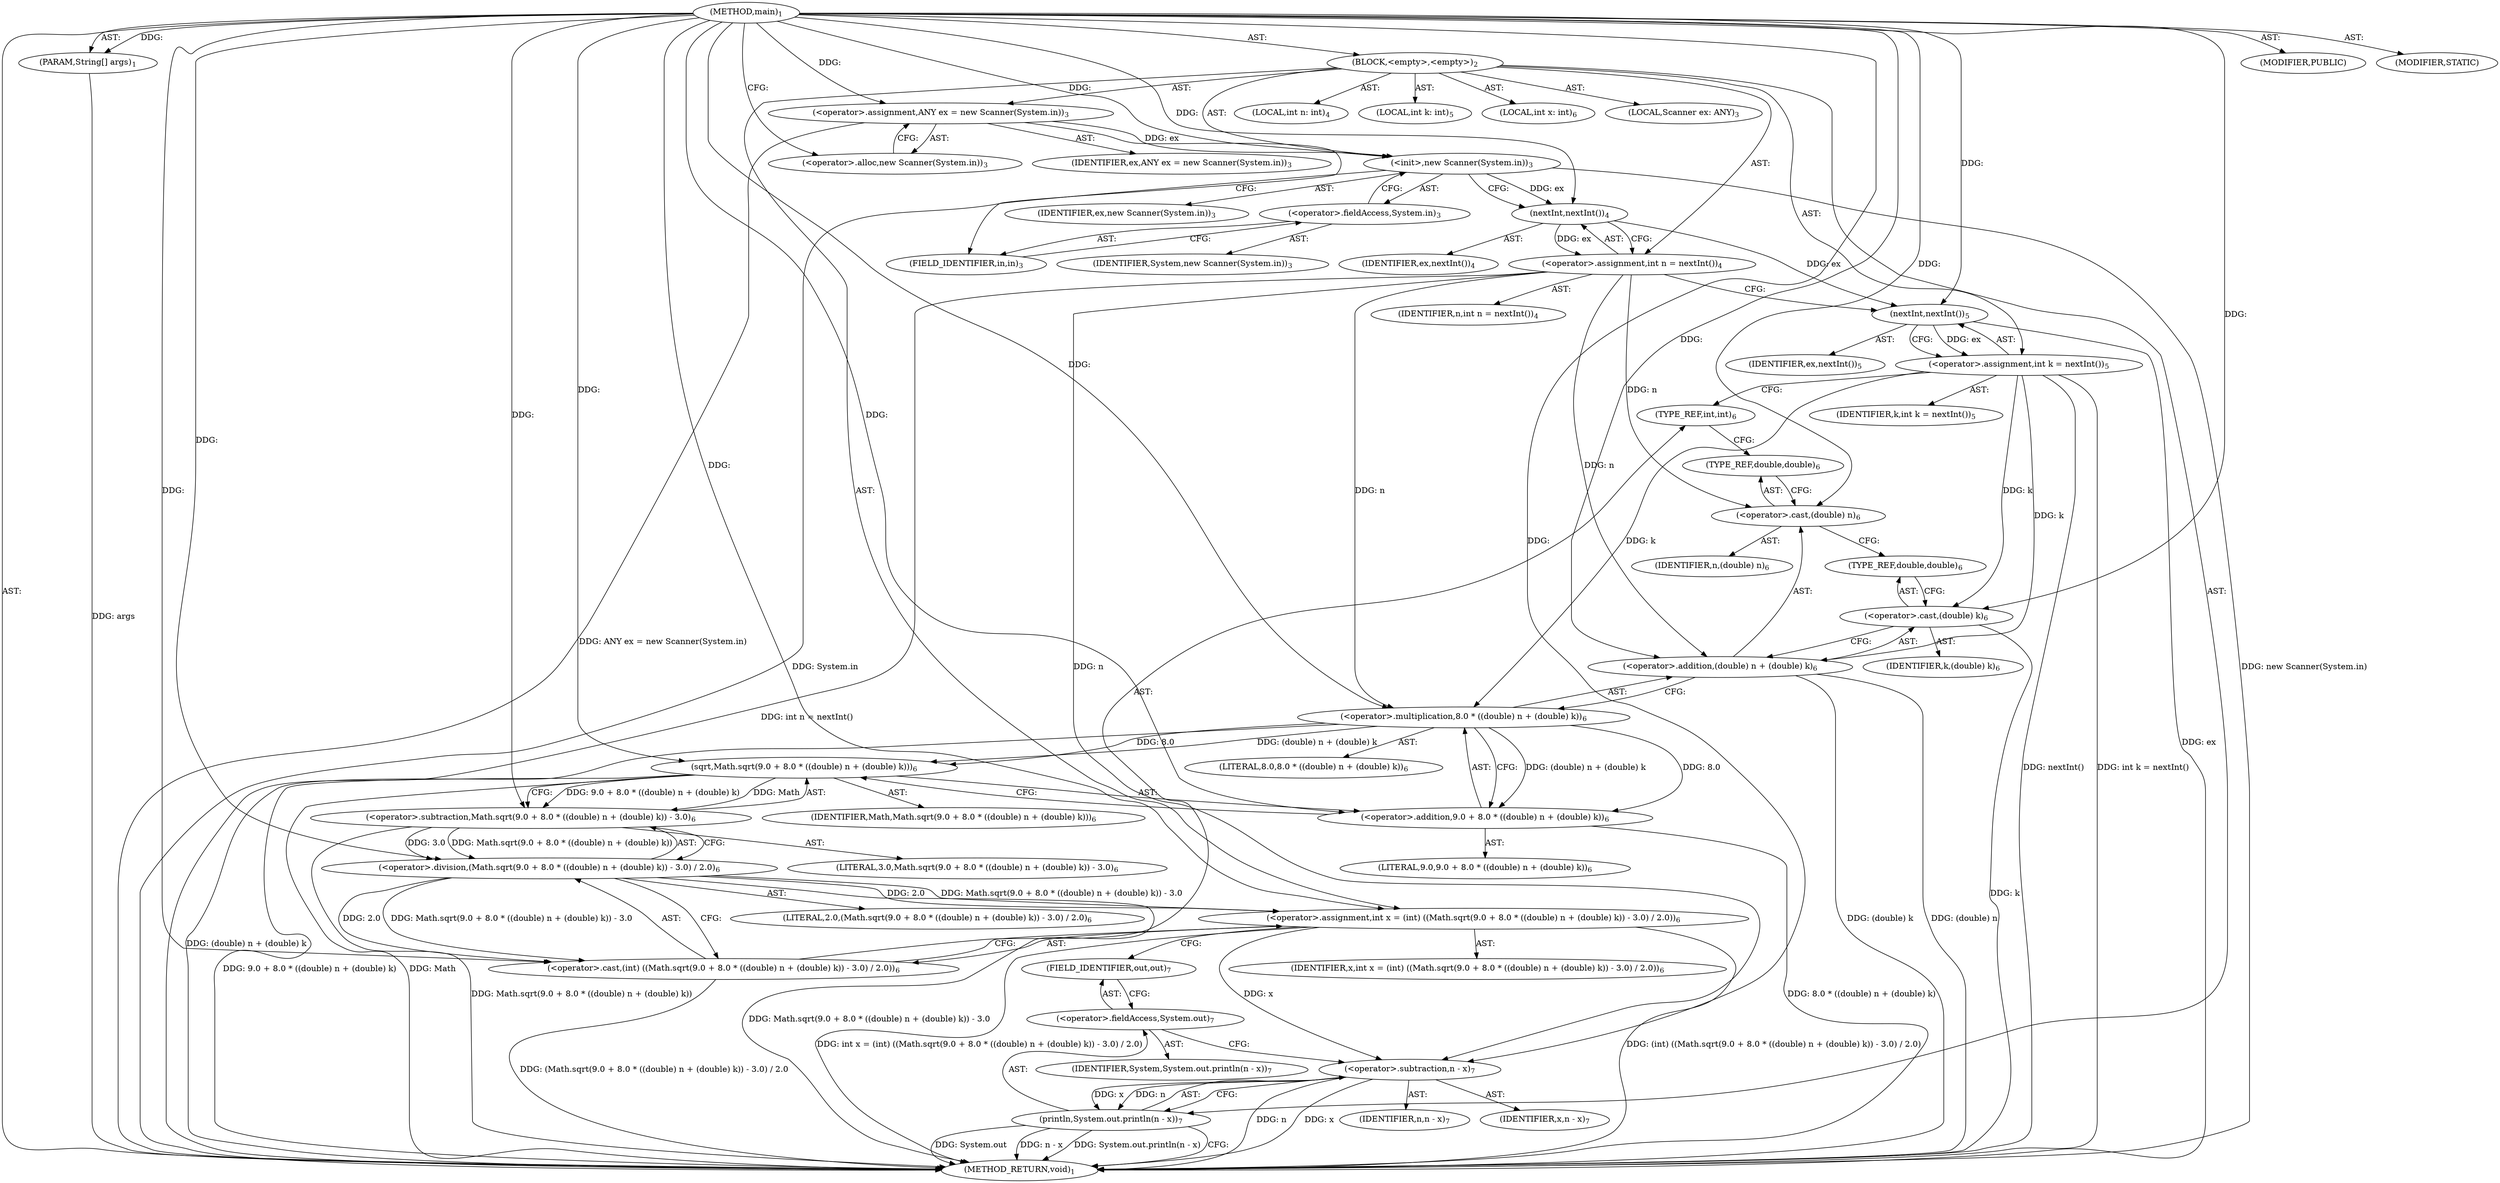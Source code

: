 digraph "main" {  
"19" [label = <(METHOD,main)<SUB>1</SUB>> ]
"20" [label = <(PARAM,String[] args)<SUB>1</SUB>> ]
"21" [label = <(BLOCK,&lt;empty&gt;,&lt;empty&gt;)<SUB>2</SUB>> ]
"4" [label = <(LOCAL,Scanner ex: ANY)<SUB>3</SUB>> ]
"22" [label = <(&lt;operator&gt;.assignment,ANY ex = new Scanner(System.in))<SUB>3</SUB>> ]
"23" [label = <(IDENTIFIER,ex,ANY ex = new Scanner(System.in))<SUB>3</SUB>> ]
"24" [label = <(&lt;operator&gt;.alloc,new Scanner(System.in))<SUB>3</SUB>> ]
"25" [label = <(&lt;init&gt;,new Scanner(System.in))<SUB>3</SUB>> ]
"3" [label = <(IDENTIFIER,ex,new Scanner(System.in))<SUB>3</SUB>> ]
"26" [label = <(&lt;operator&gt;.fieldAccess,System.in)<SUB>3</SUB>> ]
"27" [label = <(IDENTIFIER,System,new Scanner(System.in))<SUB>3</SUB>> ]
"28" [label = <(FIELD_IDENTIFIER,in,in)<SUB>3</SUB>> ]
"29" [label = <(LOCAL,int n: int)<SUB>4</SUB>> ]
"30" [label = <(&lt;operator&gt;.assignment,int n = nextInt())<SUB>4</SUB>> ]
"31" [label = <(IDENTIFIER,n,int n = nextInt())<SUB>4</SUB>> ]
"32" [label = <(nextInt,nextInt())<SUB>4</SUB>> ]
"33" [label = <(IDENTIFIER,ex,nextInt())<SUB>4</SUB>> ]
"34" [label = <(LOCAL,int k: int)<SUB>5</SUB>> ]
"35" [label = <(&lt;operator&gt;.assignment,int k = nextInt())<SUB>5</SUB>> ]
"36" [label = <(IDENTIFIER,k,int k = nextInt())<SUB>5</SUB>> ]
"37" [label = <(nextInt,nextInt())<SUB>5</SUB>> ]
"38" [label = <(IDENTIFIER,ex,nextInt())<SUB>5</SUB>> ]
"39" [label = <(LOCAL,int x: int)<SUB>6</SUB>> ]
"40" [label = <(&lt;operator&gt;.assignment,int x = (int) ((Math.sqrt(9.0 + 8.0 * ((double) n + (double) k)) - 3.0) / 2.0))<SUB>6</SUB>> ]
"41" [label = <(IDENTIFIER,x,int x = (int) ((Math.sqrt(9.0 + 8.0 * ((double) n + (double) k)) - 3.0) / 2.0))<SUB>6</SUB>> ]
"42" [label = <(&lt;operator&gt;.cast,(int) ((Math.sqrt(9.0 + 8.0 * ((double) n + (double) k)) - 3.0) / 2.0))<SUB>6</SUB>> ]
"43" [label = <(TYPE_REF,int,int)<SUB>6</SUB>> ]
"44" [label = <(&lt;operator&gt;.division,(Math.sqrt(9.0 + 8.0 * ((double) n + (double) k)) - 3.0) / 2.0)<SUB>6</SUB>> ]
"45" [label = <(&lt;operator&gt;.subtraction,Math.sqrt(9.0 + 8.0 * ((double) n + (double) k)) - 3.0)<SUB>6</SUB>> ]
"46" [label = <(sqrt,Math.sqrt(9.0 + 8.0 * ((double) n + (double) k)))<SUB>6</SUB>> ]
"47" [label = <(IDENTIFIER,Math,Math.sqrt(9.0 + 8.0 * ((double) n + (double) k)))<SUB>6</SUB>> ]
"48" [label = <(&lt;operator&gt;.addition,9.0 + 8.0 * ((double) n + (double) k))<SUB>6</SUB>> ]
"49" [label = <(LITERAL,9.0,9.0 + 8.0 * ((double) n + (double) k))<SUB>6</SUB>> ]
"50" [label = <(&lt;operator&gt;.multiplication,8.0 * ((double) n + (double) k))<SUB>6</SUB>> ]
"51" [label = <(LITERAL,8.0,8.0 * ((double) n + (double) k))<SUB>6</SUB>> ]
"52" [label = <(&lt;operator&gt;.addition,(double) n + (double) k)<SUB>6</SUB>> ]
"53" [label = <(&lt;operator&gt;.cast,(double) n)<SUB>6</SUB>> ]
"54" [label = <(TYPE_REF,double,double)<SUB>6</SUB>> ]
"55" [label = <(IDENTIFIER,n,(double) n)<SUB>6</SUB>> ]
"56" [label = <(&lt;operator&gt;.cast,(double) k)<SUB>6</SUB>> ]
"57" [label = <(TYPE_REF,double,double)<SUB>6</SUB>> ]
"58" [label = <(IDENTIFIER,k,(double) k)<SUB>6</SUB>> ]
"59" [label = <(LITERAL,3.0,Math.sqrt(9.0 + 8.0 * ((double) n + (double) k)) - 3.0)<SUB>6</SUB>> ]
"60" [label = <(LITERAL,2.0,(Math.sqrt(9.0 + 8.0 * ((double) n + (double) k)) - 3.0) / 2.0)<SUB>6</SUB>> ]
"61" [label = <(println,System.out.println(n - x))<SUB>7</SUB>> ]
"62" [label = <(&lt;operator&gt;.fieldAccess,System.out)<SUB>7</SUB>> ]
"63" [label = <(IDENTIFIER,System,System.out.println(n - x))<SUB>7</SUB>> ]
"64" [label = <(FIELD_IDENTIFIER,out,out)<SUB>7</SUB>> ]
"65" [label = <(&lt;operator&gt;.subtraction,n - x)<SUB>7</SUB>> ]
"66" [label = <(IDENTIFIER,n,n - x)<SUB>7</SUB>> ]
"67" [label = <(IDENTIFIER,x,n - x)<SUB>7</SUB>> ]
"68" [label = <(MODIFIER,PUBLIC)> ]
"69" [label = <(MODIFIER,STATIC)> ]
"70" [label = <(METHOD_RETURN,void)<SUB>1</SUB>> ]
  "19" -> "20"  [ label = "AST: "] 
  "19" -> "21"  [ label = "AST: "] 
  "19" -> "68"  [ label = "AST: "] 
  "19" -> "69"  [ label = "AST: "] 
  "19" -> "70"  [ label = "AST: "] 
  "21" -> "4"  [ label = "AST: "] 
  "21" -> "22"  [ label = "AST: "] 
  "21" -> "25"  [ label = "AST: "] 
  "21" -> "29"  [ label = "AST: "] 
  "21" -> "30"  [ label = "AST: "] 
  "21" -> "34"  [ label = "AST: "] 
  "21" -> "35"  [ label = "AST: "] 
  "21" -> "39"  [ label = "AST: "] 
  "21" -> "40"  [ label = "AST: "] 
  "21" -> "61"  [ label = "AST: "] 
  "22" -> "23"  [ label = "AST: "] 
  "22" -> "24"  [ label = "AST: "] 
  "25" -> "3"  [ label = "AST: "] 
  "25" -> "26"  [ label = "AST: "] 
  "26" -> "27"  [ label = "AST: "] 
  "26" -> "28"  [ label = "AST: "] 
  "30" -> "31"  [ label = "AST: "] 
  "30" -> "32"  [ label = "AST: "] 
  "32" -> "33"  [ label = "AST: "] 
  "35" -> "36"  [ label = "AST: "] 
  "35" -> "37"  [ label = "AST: "] 
  "37" -> "38"  [ label = "AST: "] 
  "40" -> "41"  [ label = "AST: "] 
  "40" -> "42"  [ label = "AST: "] 
  "42" -> "43"  [ label = "AST: "] 
  "42" -> "44"  [ label = "AST: "] 
  "44" -> "45"  [ label = "AST: "] 
  "44" -> "60"  [ label = "AST: "] 
  "45" -> "46"  [ label = "AST: "] 
  "45" -> "59"  [ label = "AST: "] 
  "46" -> "47"  [ label = "AST: "] 
  "46" -> "48"  [ label = "AST: "] 
  "48" -> "49"  [ label = "AST: "] 
  "48" -> "50"  [ label = "AST: "] 
  "50" -> "51"  [ label = "AST: "] 
  "50" -> "52"  [ label = "AST: "] 
  "52" -> "53"  [ label = "AST: "] 
  "52" -> "56"  [ label = "AST: "] 
  "53" -> "54"  [ label = "AST: "] 
  "53" -> "55"  [ label = "AST: "] 
  "56" -> "57"  [ label = "AST: "] 
  "56" -> "58"  [ label = "AST: "] 
  "61" -> "62"  [ label = "AST: "] 
  "61" -> "65"  [ label = "AST: "] 
  "62" -> "63"  [ label = "AST: "] 
  "62" -> "64"  [ label = "AST: "] 
  "65" -> "66"  [ label = "AST: "] 
  "65" -> "67"  [ label = "AST: "] 
  "22" -> "28"  [ label = "CFG: "] 
  "25" -> "32"  [ label = "CFG: "] 
  "30" -> "37"  [ label = "CFG: "] 
  "35" -> "43"  [ label = "CFG: "] 
  "40" -> "64"  [ label = "CFG: "] 
  "61" -> "70"  [ label = "CFG: "] 
  "24" -> "22"  [ label = "CFG: "] 
  "26" -> "25"  [ label = "CFG: "] 
  "32" -> "30"  [ label = "CFG: "] 
  "37" -> "35"  [ label = "CFG: "] 
  "42" -> "40"  [ label = "CFG: "] 
  "62" -> "65"  [ label = "CFG: "] 
  "65" -> "61"  [ label = "CFG: "] 
  "28" -> "26"  [ label = "CFG: "] 
  "43" -> "54"  [ label = "CFG: "] 
  "44" -> "42"  [ label = "CFG: "] 
  "64" -> "62"  [ label = "CFG: "] 
  "45" -> "44"  [ label = "CFG: "] 
  "46" -> "45"  [ label = "CFG: "] 
  "48" -> "46"  [ label = "CFG: "] 
  "50" -> "48"  [ label = "CFG: "] 
  "52" -> "50"  [ label = "CFG: "] 
  "53" -> "57"  [ label = "CFG: "] 
  "56" -> "52"  [ label = "CFG: "] 
  "54" -> "53"  [ label = "CFG: "] 
  "57" -> "56"  [ label = "CFG: "] 
  "19" -> "24"  [ label = "CFG: "] 
  "20" -> "70"  [ label = "DDG: args"] 
  "22" -> "70"  [ label = "DDG: ANY ex = new Scanner(System.in)"] 
  "25" -> "70"  [ label = "DDG: System.in"] 
  "25" -> "70"  [ label = "DDG: new Scanner(System.in)"] 
  "30" -> "70"  [ label = "DDG: int n = nextInt()"] 
  "37" -> "70"  [ label = "DDG: ex"] 
  "35" -> "70"  [ label = "DDG: nextInt()"] 
  "35" -> "70"  [ label = "DDG: int k = nextInt()"] 
  "52" -> "70"  [ label = "DDG: (double) n"] 
  "56" -> "70"  [ label = "DDG: k"] 
  "52" -> "70"  [ label = "DDG: (double) k"] 
  "50" -> "70"  [ label = "DDG: (double) n + (double) k"] 
  "48" -> "70"  [ label = "DDG: 8.0 * ((double) n + (double) k)"] 
  "46" -> "70"  [ label = "DDG: 9.0 + 8.0 * ((double) n + (double) k)"] 
  "45" -> "70"  [ label = "DDG: Math.sqrt(9.0 + 8.0 * ((double) n + (double) k))"] 
  "44" -> "70"  [ label = "DDG: Math.sqrt(9.0 + 8.0 * ((double) n + (double) k)) - 3.0"] 
  "42" -> "70"  [ label = "DDG: (Math.sqrt(9.0 + 8.0 * ((double) n + (double) k)) - 3.0) / 2.0"] 
  "40" -> "70"  [ label = "DDG: (int) ((Math.sqrt(9.0 + 8.0 * ((double) n + (double) k)) - 3.0) / 2.0)"] 
  "40" -> "70"  [ label = "DDG: int x = (int) ((Math.sqrt(9.0 + 8.0 * ((double) n + (double) k)) - 3.0) / 2.0)"] 
  "61" -> "70"  [ label = "DDG: System.out"] 
  "65" -> "70"  [ label = "DDG: n"] 
  "65" -> "70"  [ label = "DDG: x"] 
  "61" -> "70"  [ label = "DDG: n - x"] 
  "61" -> "70"  [ label = "DDG: System.out.println(n - x)"] 
  "46" -> "70"  [ label = "DDG: Math"] 
  "19" -> "20"  [ label = "DDG: "] 
  "19" -> "22"  [ label = "DDG: "] 
  "32" -> "30"  [ label = "DDG: ex"] 
  "37" -> "35"  [ label = "DDG: ex"] 
  "19" -> "40"  [ label = "DDG: "] 
  "44" -> "40"  [ label = "DDG: Math.sqrt(9.0 + 8.0 * ((double) n + (double) k)) - 3.0"] 
  "44" -> "40"  [ label = "DDG: 2.0"] 
  "22" -> "25"  [ label = "DDG: ex"] 
  "19" -> "25"  [ label = "DDG: "] 
  "65" -> "61"  [ label = "DDG: n"] 
  "65" -> "61"  [ label = "DDG: x"] 
  "25" -> "32"  [ label = "DDG: ex"] 
  "19" -> "32"  [ label = "DDG: "] 
  "32" -> "37"  [ label = "DDG: ex"] 
  "19" -> "37"  [ label = "DDG: "] 
  "19" -> "42"  [ label = "DDG: "] 
  "44" -> "42"  [ label = "DDG: Math.sqrt(9.0 + 8.0 * ((double) n + (double) k)) - 3.0"] 
  "44" -> "42"  [ label = "DDG: 2.0"] 
  "19" -> "65"  [ label = "DDG: "] 
  "30" -> "65"  [ label = "DDG: n"] 
  "40" -> "65"  [ label = "DDG: x"] 
  "45" -> "44"  [ label = "DDG: Math.sqrt(9.0 + 8.0 * ((double) n + (double) k))"] 
  "45" -> "44"  [ label = "DDG: 3.0"] 
  "19" -> "44"  [ label = "DDG: "] 
  "46" -> "45"  [ label = "DDG: Math"] 
  "46" -> "45"  [ label = "DDG: 9.0 + 8.0 * ((double) n + (double) k)"] 
  "19" -> "45"  [ label = "DDG: "] 
  "19" -> "46"  [ label = "DDG: "] 
  "50" -> "46"  [ label = "DDG: 8.0"] 
  "50" -> "46"  [ label = "DDG: (double) n + (double) k"] 
  "19" -> "48"  [ label = "DDG: "] 
  "50" -> "48"  [ label = "DDG: 8.0"] 
  "50" -> "48"  [ label = "DDG: (double) n + (double) k"] 
  "19" -> "50"  [ label = "DDG: "] 
  "30" -> "50"  [ label = "DDG: n"] 
  "35" -> "50"  [ label = "DDG: k"] 
  "19" -> "52"  [ label = "DDG: "] 
  "30" -> "52"  [ label = "DDG: n"] 
  "35" -> "52"  [ label = "DDG: k"] 
  "19" -> "53"  [ label = "DDG: "] 
  "30" -> "53"  [ label = "DDG: n"] 
  "19" -> "56"  [ label = "DDG: "] 
  "35" -> "56"  [ label = "DDG: k"] 
}
